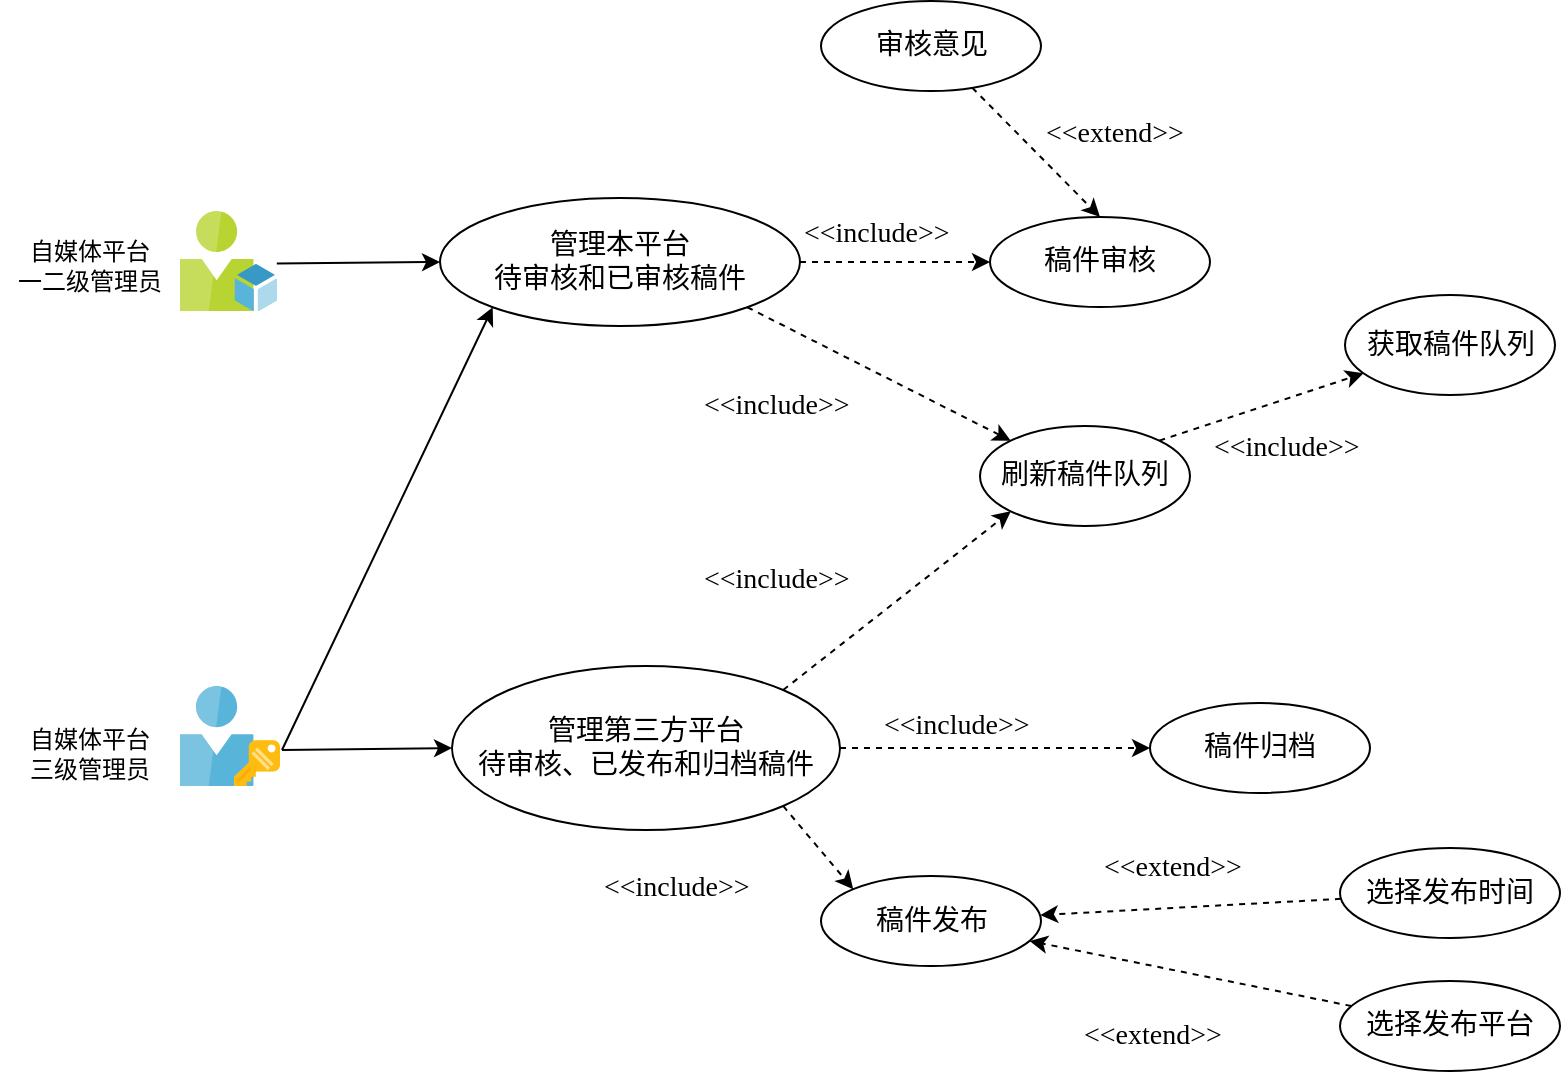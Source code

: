 <mxfile version="11.3.0" type="device" pages="1"><diagram id="kLkyTT4RMx1ix4jsi-1U" name="Page-1"><mxGraphModel dx="1072" dy="792" grid="1" gridSize="10" guides="1" tooltips="1" connect="1" arrows="1" fold="1" page="1" pageScale="1" pageWidth="827" pageHeight="1169" math="0" shadow="0"><root><mxCell id="0"/><mxCell id="1" parent="0"/><mxCell id="CRW-AWzinLaDZA1XfrDs-1" style="edgeStyle=none;rounded=0;orthogonalLoop=1;jettySize=auto;html=1;entryX=0;entryY=0.5;entryDx=0;entryDy=0;startArrow=none;startFill=0;endArrow=classic;endFill=1;fontFamily=SF Mono;fontSize=14;exitX=0.998;exitY=0.526;exitDx=0;exitDy=0;exitPerimeter=0;" parent="1" source="MIEXF_m0OEixKCB-lhSL-2" target="CRW-AWzinLaDZA1XfrDs-4" edge="1"><mxGeometry relative="1" as="geometry"><mxPoint x="147" y="200" as="sourcePoint"/></mxGeometry></mxCell><mxCell id="CRW-AWzinLaDZA1XfrDs-7" style="rounded=0;orthogonalLoop=1;jettySize=auto;html=1;endArrow=classic;endFill=1;entryX=0;entryY=0.5;entryDx=0;entryDy=0;exitX=1.02;exitY=0.64;exitDx=0;exitDy=0;exitPerimeter=0;fontFamily=SF Mono;" parent="1" source="MIEXF_m0OEixKCB-lhSL-3" target="CRW-AWzinLaDZA1XfrDs-6" edge="1"><mxGeometry relative="1" as="geometry"><mxPoint x="150" y="441" as="sourcePoint"/></mxGeometry></mxCell><mxCell id="CRW-AWzinLaDZA1XfrDs-3" value="自媒体平台&lt;br&gt;一二级管理员" style="text;html=1;strokeColor=none;fillColor=none;align=center;verticalAlign=middle;whiteSpace=wrap;rounded=0;fontFamily=SF Mono;fontStyle=0" parent="1" vertex="1"><mxGeometry x="10" y="185" width="90" height="30" as="geometry"/></mxCell><mxCell id="Y9uF7aoyoEoXR_Csrh87-15" value="" style="edgeStyle=orthogonalEdgeStyle;rounded=0;orthogonalLoop=1;jettySize=auto;html=1;dashed=1;fontFamily=SF Mono;" parent="1" source="CRW-AWzinLaDZA1XfrDs-4" target="Y9uF7aoyoEoXR_Csrh87-14" edge="1"><mxGeometry relative="1" as="geometry"/></mxCell><mxCell id="Y9uF7aoyoEoXR_Csrh87-22" style="rounded=0;orthogonalLoop=1;jettySize=auto;html=1;entryX=0;entryY=0;entryDx=0;entryDy=0;dashed=1;exitX=1;exitY=1;exitDx=0;exitDy=0;fontFamily=SF Mono;" parent="1" source="CRW-AWzinLaDZA1XfrDs-6" target="Y9uF7aoyoEoXR_Csrh87-23" edge="1"><mxGeometry relative="1" as="geometry"><mxPoint x="330" y="390" as="sourcePoint"/><mxPoint x="490" y="311.167" as="targetPoint"/></mxGeometry></mxCell><mxCell id="-qOqscp-9sTmqVSIhnnZ-7" style="edgeStyle=none;rounded=0;orthogonalLoop=1;jettySize=auto;html=1;exitX=1;exitY=1;exitDx=0;exitDy=0;entryX=0;entryY=0;entryDx=0;entryDy=0;dashed=1;fontFamily=SF Mono;" parent="1" source="CRW-AWzinLaDZA1XfrDs-4" target="j-QnLlzGYb0movjdUEnL-15" edge="1"><mxGeometry relative="1" as="geometry"/></mxCell><mxCell id="CRW-AWzinLaDZA1XfrDs-4" value="管理本平台&lt;br&gt;待审核和已审核稿件" style="ellipse;whiteSpace=wrap;html=1;fontFamily=SF Mono;fontSize=14;" parent="1" vertex="1"><mxGeometry x="230" y="166" width="180" height="64" as="geometry"/></mxCell><mxCell id="j-QnLlzGYb0movjdUEnL-18" value="获取稿件队列" style="ellipse;whiteSpace=wrap;html=1;fontFamily=SF Mono;fontSize=14;" parent="1" vertex="1"><mxGeometry x="682.5" y="214.5" width="105" height="50" as="geometry"/></mxCell><mxCell id="Y9uF7aoyoEoXR_Csrh87-14" value="稿件审核" style="ellipse;whiteSpace=wrap;html=1;fontFamily=SF Mono;fontSize=14;" parent="1" vertex="1"><mxGeometry x="505" y="175.5" width="110" height="45" as="geometry"/></mxCell><mxCell id="j-QnLlzGYb0movjdUEnL-17" style="edgeStyle=none;rounded=0;orthogonalLoop=1;jettySize=auto;html=1;exitX=1;exitY=0;exitDx=0;exitDy=0;entryX=0;entryY=1;entryDx=0;entryDy=0;dashed=1;endArrow=classic;endFill=1;fontFamily=SF Mono;" parent="1" source="CRW-AWzinLaDZA1XfrDs-6" target="j-QnLlzGYb0movjdUEnL-15" edge="1"><mxGeometry relative="1" as="geometry"/></mxCell><mxCell id="CRW-AWzinLaDZA1XfrDs-6" value="管理第三方平台&lt;br&gt;待审核、已发布和归档稿件" style="ellipse;whiteSpace=wrap;html=1;fontFamily=SF Mono;fontSize=14;" parent="1" vertex="1"><mxGeometry x="236" y="400" width="194" height="82" as="geometry"/></mxCell><mxCell id="Y9uF7aoyoEoXR_Csrh87-4" value="自媒体平台&lt;br&gt;三级管理员" style="text;html=1;strokeColor=none;fillColor=none;align=center;verticalAlign=middle;whiteSpace=wrap;rounded=0;fontFamily=SF Mono;fontStyle=0" parent="1" vertex="1"><mxGeometry x="10" y="428.5" width="90" height="30" as="geometry"/></mxCell><mxCell id="Y9uF7aoyoEoXR_Csrh87-18" value="&lt;font style=&quot;font-size: 14px&quot;&gt;&amp;lt;&amp;lt;include&amp;gt;&amp;gt;&lt;/font&gt;" style="text;html=1;resizable=0;points=[];autosize=1;align=left;verticalAlign=top;spacingTop=-4;fontFamily=SF Mono;" parent="1" vertex="1"><mxGeometry x="360" y="259" width="90" height="20" as="geometry"/></mxCell><mxCell id="Y9uF7aoyoEoXR_Csrh87-23" value="稿件发布" style="ellipse;whiteSpace=wrap;html=1;fontFamily=SF Mono;fontSize=14;" parent="1" vertex="1"><mxGeometry x="420.5" y="505" width="110" height="45" as="geometry"/></mxCell><mxCell id="j-QnLlzGYb0movjdUEnL-8" style="edgeStyle=none;rounded=0;orthogonalLoop=1;jettySize=auto;html=1;dashed=1;endArrow=classic;endFill=1;fontFamily=SF Mono;" parent="1" source="j-QnLlzGYb0movjdUEnL-6" target="Y9uF7aoyoEoXR_Csrh87-23" edge="1"><mxGeometry relative="1" as="geometry"/></mxCell><mxCell id="j-QnLlzGYb0movjdUEnL-6" value="选择发布平台" style="ellipse;whiteSpace=wrap;html=1;fontFamily=SF Mono;fontSize=14;" parent="1" vertex="1"><mxGeometry x="680" y="557.5" width="110" height="45" as="geometry"/></mxCell><mxCell id="Y9uF7aoyoEoXR_Csrh87-30" style="edgeStyle=orthogonalEdgeStyle;rounded=0;orthogonalLoop=1;jettySize=auto;html=1;exitX=1;exitY=0.5;exitDx=0;exitDy=0;entryX=0;entryY=0.5;entryDx=0;entryDy=0;dashed=1;fontFamily=SF Mono;" parent="1" source="CRW-AWzinLaDZA1XfrDs-6" target="Y9uF7aoyoEoXR_Csrh87-27" edge="1"><mxGeometry relative="1" as="geometry"><mxPoint x="600" y="442" as="sourcePoint"/></mxGeometry></mxCell><mxCell id="Y9uF7aoyoEoXR_Csrh87-27" value="稿件归档" style="ellipse;whiteSpace=wrap;html=1;fontFamily=SF Mono;fontSize=14;" parent="1" vertex="1"><mxGeometry x="585" y="418.5" width="110" height="45" as="geometry"/></mxCell><mxCell id="Y9uF7aoyoEoXR_Csrh87-32" value="&lt;font style=&quot;font-size: 14px&quot;&gt;&amp;lt;&amp;lt;include&amp;gt;&amp;gt;&lt;/font&gt;" style="text;html=1;resizable=0;points=[];autosize=1;align=left;verticalAlign=top;spacingTop=-4;fontFamily=SF Mono;" parent="1" vertex="1"><mxGeometry x="310" y="500" width="90" height="20" as="geometry"/></mxCell><mxCell id="MIEXF_m0OEixKCB-lhSL-2" value="" style="aspect=fixed;html=1;perimeter=none;align=center;shadow=0;dashed=0;image;fontSize=12;image=img/lib/mscae/ResourceRole.svg;fontFamily=SF Mono;" parent="1" vertex="1"><mxGeometry x="100" y="172.5" width="48.5" height="50" as="geometry"/></mxCell><mxCell id="j-QnLlzGYb0movjdUEnL-5" value="" style="edgeStyle=none;rounded=0;orthogonalLoop=1;jettySize=auto;html=1;endArrow=classic;endFill=1;entryX=0;entryY=1;entryDx=0;entryDy=0;fontFamily=SF Mono;exitX=1.02;exitY=0.64;exitDx=0;exitDy=0;exitPerimeter=0;" parent="1" source="MIEXF_m0OEixKCB-lhSL-3" target="CRW-AWzinLaDZA1XfrDs-4" edge="1"><mxGeometry relative="1" as="geometry"><mxPoint x="125" y="309" as="targetPoint"/></mxGeometry></mxCell><mxCell id="MIEXF_m0OEixKCB-lhSL-3" value="" style="aspect=fixed;html=1;perimeter=none;align=center;shadow=0;dashed=0;image;fontSize=12;image=img/lib/mscae/ADFS.svg;fontFamily=SF Mono;" parent="1" vertex="1"><mxGeometry x="100" y="410" width="50" height="50" as="geometry"/></mxCell><mxCell id="j-QnLlzGYb0movjdUEnL-1" value="&lt;font style=&quot;font-size: 14px&quot;&gt;&amp;lt;&amp;lt;include&amp;gt;&amp;gt;&lt;/font&gt;" style="text;html=1;resizable=0;points=[];autosize=1;align=left;verticalAlign=top;spacingTop=-4;fontFamily=SF Mono;" parent="1" vertex="1"><mxGeometry x="410" y="172.5" width="90" height="20" as="geometry"/></mxCell><mxCell id="j-QnLlzGYb0movjdUEnL-10" value="&lt;font style=&quot;font-size: 14px&quot;&gt;&amp;lt;&amp;lt;extend&amp;gt;&amp;gt;&lt;/font&gt;" style="text;html=1;resizable=0;points=[];autosize=1;align=left;verticalAlign=top;spacingTop=-4;fontFamily=SF Mono;" parent="1" vertex="1"><mxGeometry x="560" y="490" width="90" height="20" as="geometry"/></mxCell><mxCell id="j-QnLlzGYb0movjdUEnL-13" style="edgeStyle=none;rounded=0;orthogonalLoop=1;jettySize=auto;html=1;dashed=1;endArrow=classic;endFill=1;fontFamily=SF Mono;" parent="1" source="j-QnLlzGYb0movjdUEnL-11" target="Y9uF7aoyoEoXR_Csrh87-23" edge="1"><mxGeometry relative="1" as="geometry"/></mxCell><mxCell id="j-QnLlzGYb0movjdUEnL-11" value="选择发布时间" style="ellipse;whiteSpace=wrap;html=1;fontFamily=SF Mono;fontSize=14;" parent="1" vertex="1"><mxGeometry x="680" y="491" width="110" height="45" as="geometry"/></mxCell><mxCell id="j-QnLlzGYb0movjdUEnL-12" value="&lt;font style=&quot;font-size: 14px&quot;&gt;&amp;lt;&amp;lt;extend&amp;gt;&amp;gt;&lt;/font&gt;" style="text;html=1;resizable=0;points=[];autosize=1;align=left;verticalAlign=top;spacingTop=-4;fontFamily=SF Mono;" parent="1" vertex="1"><mxGeometry x="550" y="574" width="90" height="20" as="geometry"/></mxCell><mxCell id="j-QnLlzGYb0movjdUEnL-14" value="&lt;font style=&quot;font-size: 14px&quot;&gt;&amp;lt;&amp;lt;include&amp;gt;&amp;gt;&lt;/font&gt;" style="text;html=1;resizable=0;points=[];autosize=1;align=left;verticalAlign=top;spacingTop=-4;fontFamily=SF Mono;" parent="1" vertex="1"><mxGeometry x="450" y="418.5" width="90" height="20" as="geometry"/></mxCell><mxCell id="j-QnLlzGYb0movjdUEnL-25" style="edgeStyle=none;rounded=0;orthogonalLoop=1;jettySize=auto;html=1;exitX=1;exitY=0;exitDx=0;exitDy=0;dashed=1;endArrow=classic;endFill=1;fontFamily=SF Mono;" parent="1" source="j-QnLlzGYb0movjdUEnL-15" target="j-QnLlzGYb0movjdUEnL-18" edge="1"><mxGeometry relative="1" as="geometry"/></mxCell><mxCell id="j-QnLlzGYb0movjdUEnL-15" value="刷新稿件队列" style="ellipse;whiteSpace=wrap;html=1;fontFamily=SF Mono;fontSize=14;" parent="1" vertex="1"><mxGeometry x="500" y="280" width="105" height="50" as="geometry"/></mxCell><mxCell id="j-QnLlzGYb0movjdUEnL-16" value="&lt;font style=&quot;font-size: 14px&quot;&gt;&amp;lt;&amp;lt;include&amp;gt;&amp;gt;&lt;/font&gt;" style="text;html=1;resizable=0;points=[];autosize=1;align=left;verticalAlign=top;spacingTop=-4;fontFamily=SF Mono;" parent="1" vertex="1"><mxGeometry x="360" y="345.5" width="90" height="20" as="geometry"/></mxCell><mxCell id="j-QnLlzGYb0movjdUEnL-26" value="&lt;font style=&quot;font-size: 14px&quot;&gt;&amp;lt;&amp;lt;include&amp;gt;&amp;gt;&lt;/font&gt;" style="text;html=1;resizable=0;points=[];autosize=1;align=left;verticalAlign=top;spacingTop=-4;fontFamily=SF Mono;" parent="1" vertex="1"><mxGeometry x="615" y="280" width="90" height="20" as="geometry"/></mxCell><mxCell id="-qOqscp-9sTmqVSIhnnZ-4" style="rounded=0;orthogonalLoop=1;jettySize=auto;html=1;entryX=0.5;entryY=0;entryDx=0;entryDy=0;dashed=1;fontFamily=SF Mono;" parent="1" source="-qOqscp-9sTmqVSIhnnZ-3" target="Y9uF7aoyoEoXR_Csrh87-14" edge="1"><mxGeometry relative="1" as="geometry"/></mxCell><mxCell id="-qOqscp-9sTmqVSIhnnZ-3" value="审核意见" style="ellipse;whiteSpace=wrap;html=1;fontFamily=SF Mono;fontSize=14;" parent="1" vertex="1"><mxGeometry x="420.5" y="67.5" width="110" height="45" as="geometry"/></mxCell><mxCell id="-qOqscp-9sTmqVSIhnnZ-5" value="&lt;font style=&quot;font-size: 14px&quot;&gt;&amp;lt;&amp;lt;extend&amp;gt;&amp;gt;&lt;/font&gt;" style="text;html=1;resizable=0;points=[];autosize=1;align=left;verticalAlign=top;spacingTop=-4;fontFamily=SF Mono;" parent="1" vertex="1"><mxGeometry x="530.5" y="122.5" width="90" height="20" as="geometry"/></mxCell></root></mxGraphModel></diagram></mxfile>